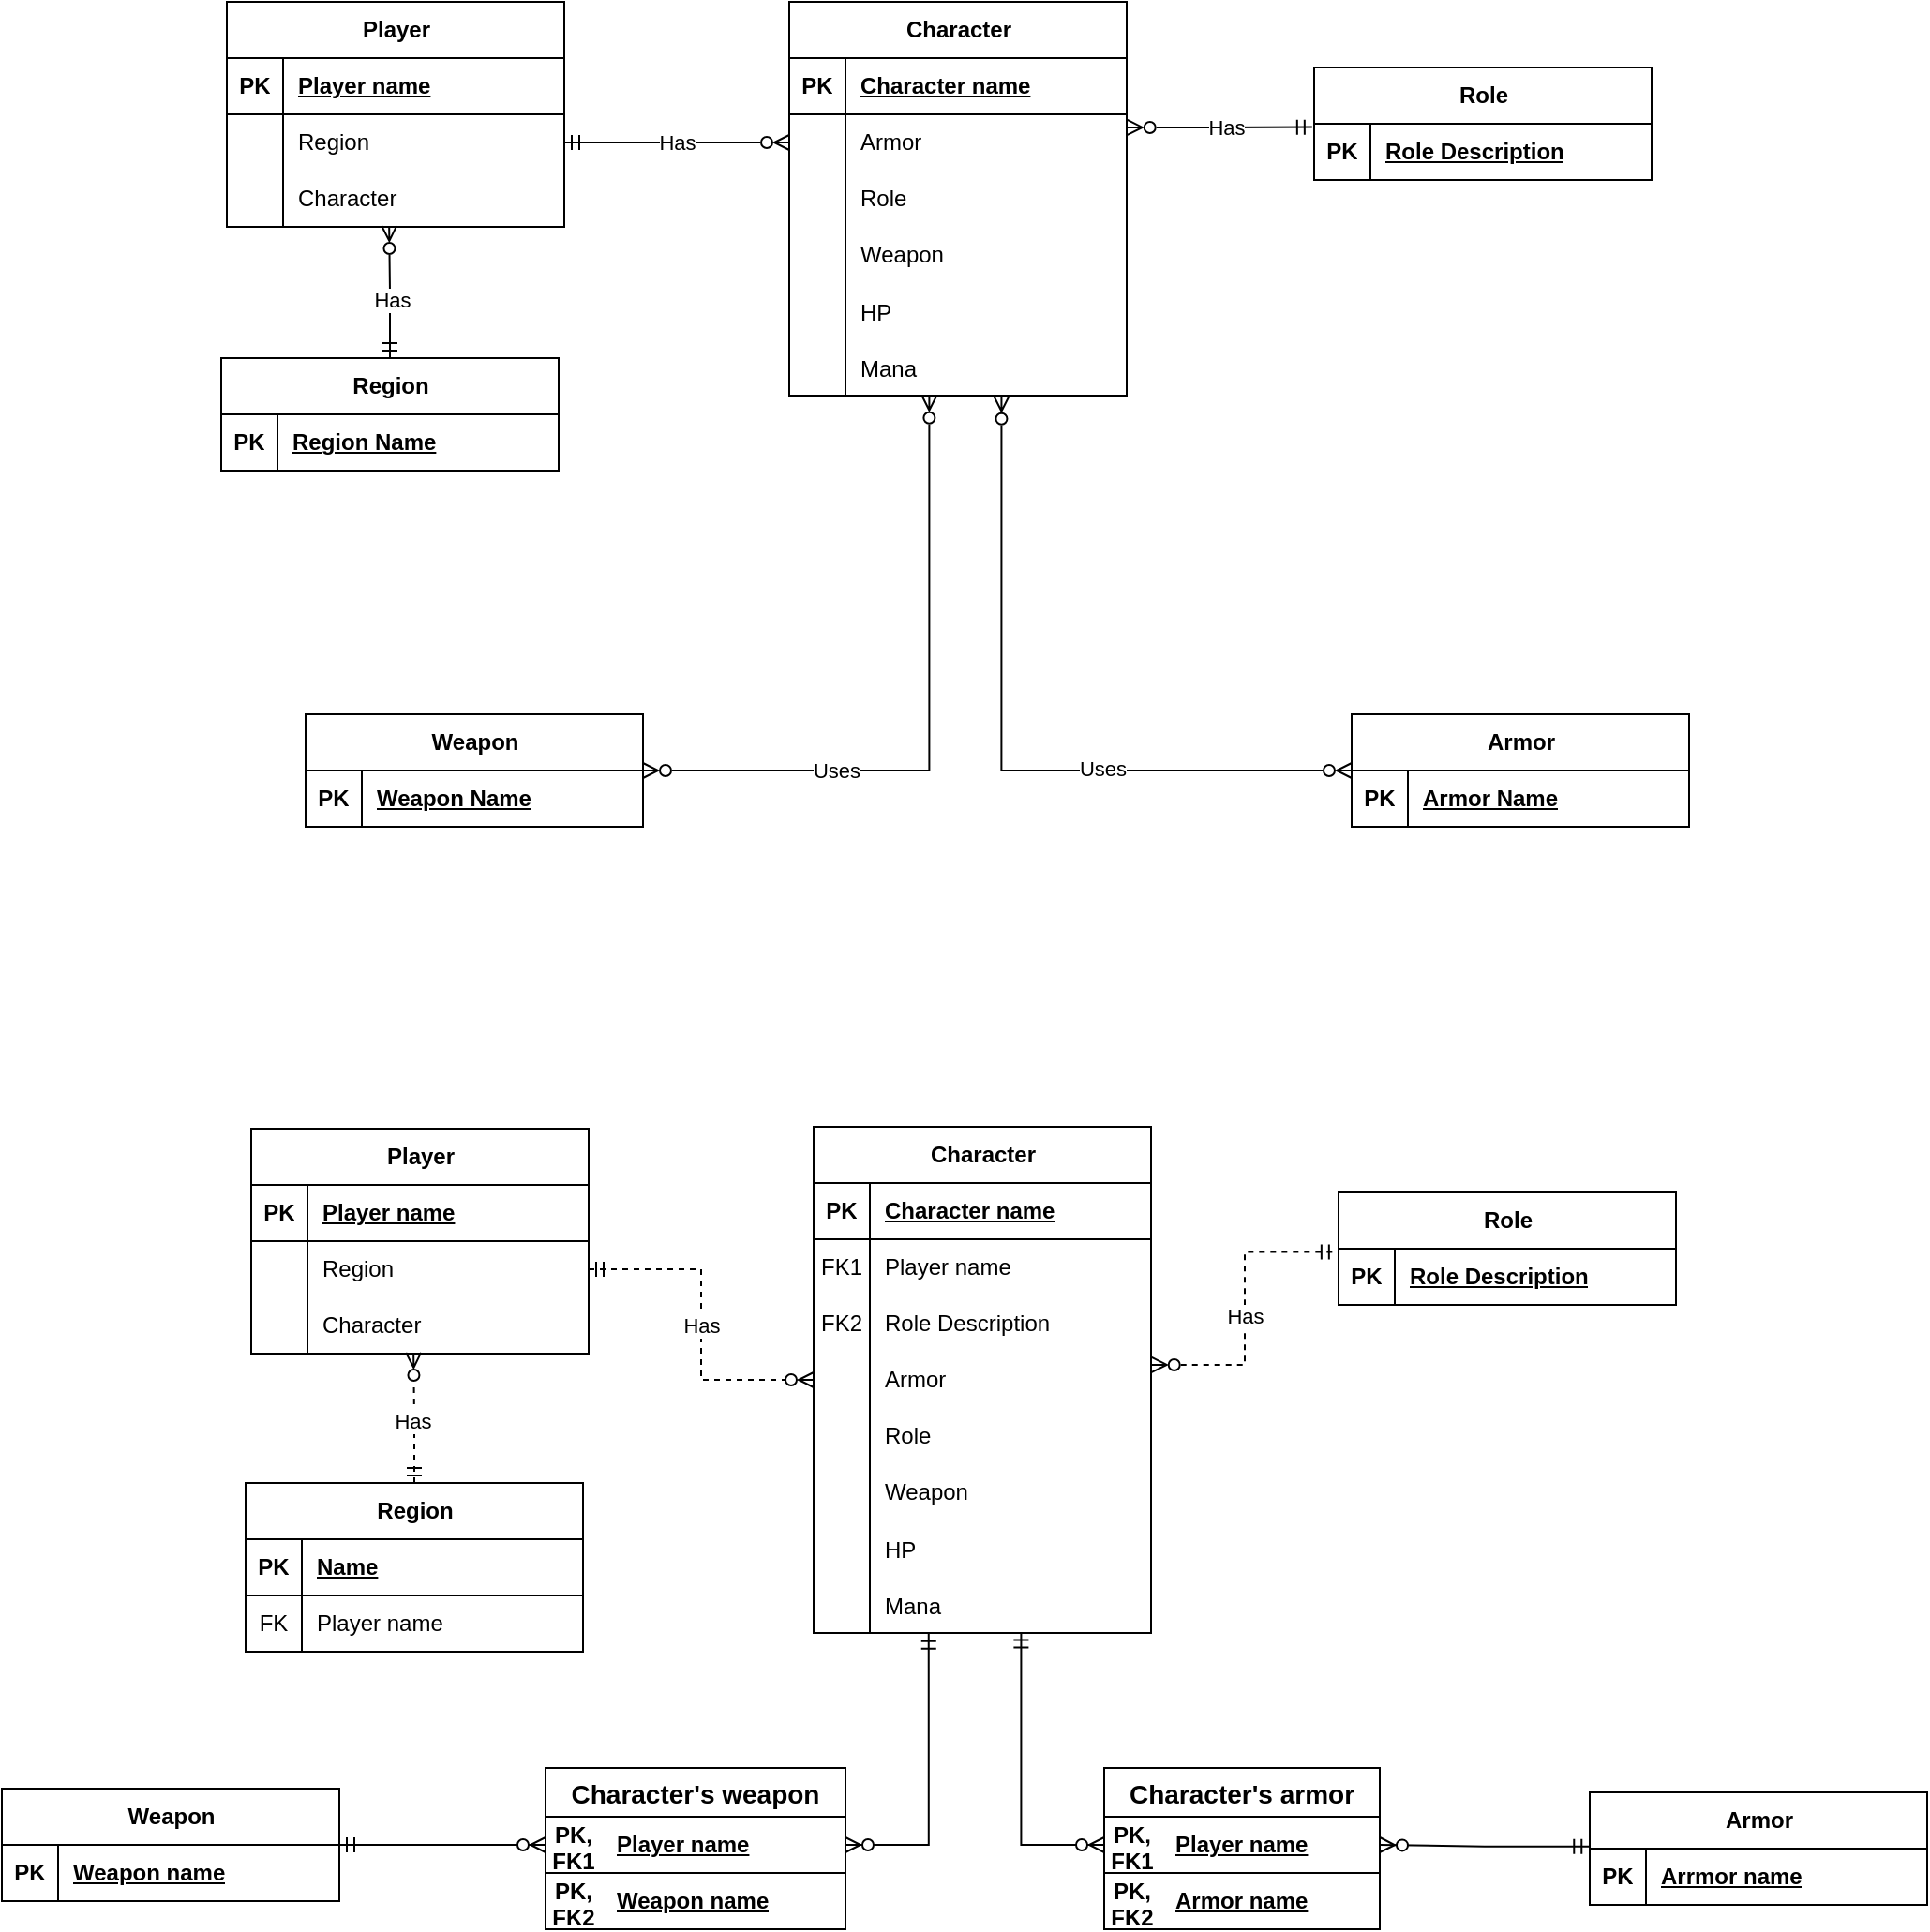 <mxfile version="23.1.5" type="device">
  <diagram id="R2lEEEUBdFMjLlhIrx00" name="Page-1">
    <mxGraphModel dx="2537" dy="993" grid="1" gridSize="10" guides="1" tooltips="1" connect="1" arrows="1" fold="1" page="1" pageScale="1" pageWidth="850" pageHeight="1100" math="0" shadow="0" extFonts="Permanent Marker^https://fonts.googleapis.com/css?family=Permanent+Marker">
      <root>
        <mxCell id="0" />
        <mxCell id="1" parent="0" />
        <mxCell id="uLN8u9os3C409R4fpRtO-1" value="Player" style="shape=table;startSize=30;container=1;collapsible=1;childLayout=tableLayout;fixedRows=1;rowLines=0;fontStyle=1;align=center;resizeLast=1;html=1;" vertex="1" parent="1">
          <mxGeometry x="30" y="20" width="180" height="120" as="geometry" />
        </mxCell>
        <mxCell id="uLN8u9os3C409R4fpRtO-2" value="" style="shape=tableRow;horizontal=0;startSize=0;swimlaneHead=0;swimlaneBody=0;fillColor=none;collapsible=0;dropTarget=0;points=[[0,0.5],[1,0.5]];portConstraint=eastwest;top=0;left=0;right=0;bottom=1;" vertex="1" parent="uLN8u9os3C409R4fpRtO-1">
          <mxGeometry y="30" width="180" height="30" as="geometry" />
        </mxCell>
        <mxCell id="uLN8u9os3C409R4fpRtO-3" value="PK" style="shape=partialRectangle;connectable=0;fillColor=none;top=0;left=0;bottom=0;right=0;fontStyle=1;overflow=hidden;whiteSpace=wrap;html=1;" vertex="1" parent="uLN8u9os3C409R4fpRtO-2">
          <mxGeometry width="30" height="30" as="geometry">
            <mxRectangle width="30" height="30" as="alternateBounds" />
          </mxGeometry>
        </mxCell>
        <mxCell id="uLN8u9os3C409R4fpRtO-4" value="Player name" style="shape=partialRectangle;connectable=0;fillColor=none;top=0;left=0;bottom=0;right=0;align=left;spacingLeft=6;fontStyle=5;overflow=hidden;whiteSpace=wrap;html=1;" vertex="1" parent="uLN8u9os3C409R4fpRtO-2">
          <mxGeometry x="30" width="150" height="30" as="geometry">
            <mxRectangle width="150" height="30" as="alternateBounds" />
          </mxGeometry>
        </mxCell>
        <mxCell id="uLN8u9os3C409R4fpRtO-5" value="" style="shape=tableRow;horizontal=0;startSize=0;swimlaneHead=0;swimlaneBody=0;fillColor=none;collapsible=0;dropTarget=0;points=[[0,0.5],[1,0.5]];portConstraint=eastwest;top=0;left=0;right=0;bottom=0;" vertex="1" parent="uLN8u9os3C409R4fpRtO-1">
          <mxGeometry y="60" width="180" height="30" as="geometry" />
        </mxCell>
        <mxCell id="uLN8u9os3C409R4fpRtO-6" value="" style="shape=partialRectangle;connectable=0;fillColor=none;top=0;left=0;bottom=0;right=0;editable=1;overflow=hidden;whiteSpace=wrap;html=1;" vertex="1" parent="uLN8u9os3C409R4fpRtO-5">
          <mxGeometry width="30" height="30" as="geometry">
            <mxRectangle width="30" height="30" as="alternateBounds" />
          </mxGeometry>
        </mxCell>
        <mxCell id="uLN8u9os3C409R4fpRtO-7" value="Region" style="shape=partialRectangle;connectable=0;fillColor=none;top=0;left=0;bottom=0;right=0;align=left;spacingLeft=6;overflow=hidden;whiteSpace=wrap;html=1;" vertex="1" parent="uLN8u9os3C409R4fpRtO-5">
          <mxGeometry x="30" width="150" height="30" as="geometry">
            <mxRectangle width="150" height="30" as="alternateBounds" />
          </mxGeometry>
        </mxCell>
        <mxCell id="uLN8u9os3C409R4fpRtO-8" value="" style="shape=tableRow;horizontal=0;startSize=0;swimlaneHead=0;swimlaneBody=0;fillColor=none;collapsible=0;dropTarget=0;points=[[0,0.5],[1,0.5]];portConstraint=eastwest;top=0;left=0;right=0;bottom=0;" vertex="1" parent="uLN8u9os3C409R4fpRtO-1">
          <mxGeometry y="90" width="180" height="30" as="geometry" />
        </mxCell>
        <mxCell id="uLN8u9os3C409R4fpRtO-9" value="" style="shape=partialRectangle;connectable=0;fillColor=none;top=0;left=0;bottom=0;right=0;editable=1;overflow=hidden;whiteSpace=wrap;html=1;" vertex="1" parent="uLN8u9os3C409R4fpRtO-8">
          <mxGeometry width="30" height="30" as="geometry">
            <mxRectangle width="30" height="30" as="alternateBounds" />
          </mxGeometry>
        </mxCell>
        <mxCell id="uLN8u9os3C409R4fpRtO-10" value="Character" style="shape=partialRectangle;connectable=0;fillColor=none;top=0;left=0;bottom=0;right=0;align=left;spacingLeft=6;overflow=hidden;whiteSpace=wrap;html=1;" vertex="1" parent="uLN8u9os3C409R4fpRtO-8">
          <mxGeometry x="30" width="150" height="30" as="geometry">
            <mxRectangle width="150" height="30" as="alternateBounds" />
          </mxGeometry>
        </mxCell>
        <mxCell id="uLN8u9os3C409R4fpRtO-14" value="Character" style="shape=table;startSize=30;container=1;collapsible=1;childLayout=tableLayout;fixedRows=1;rowLines=0;fontStyle=1;align=center;resizeLast=1;html=1;" vertex="1" parent="1">
          <mxGeometry x="330" y="20" width="180" height="210" as="geometry" />
        </mxCell>
        <mxCell id="uLN8u9os3C409R4fpRtO-15" value="" style="shape=tableRow;horizontal=0;startSize=0;swimlaneHead=0;swimlaneBody=0;fillColor=none;collapsible=0;dropTarget=0;points=[[0,0.5],[1,0.5]];portConstraint=eastwest;top=0;left=0;right=0;bottom=1;" vertex="1" parent="uLN8u9os3C409R4fpRtO-14">
          <mxGeometry y="30" width="180" height="30" as="geometry" />
        </mxCell>
        <mxCell id="uLN8u9os3C409R4fpRtO-16" value="PK" style="shape=partialRectangle;connectable=0;fillColor=none;top=0;left=0;bottom=0;right=0;fontStyle=1;overflow=hidden;whiteSpace=wrap;html=1;" vertex="1" parent="uLN8u9os3C409R4fpRtO-15">
          <mxGeometry width="30" height="30" as="geometry">
            <mxRectangle width="30" height="30" as="alternateBounds" />
          </mxGeometry>
        </mxCell>
        <mxCell id="uLN8u9os3C409R4fpRtO-17" value="Character name" style="shape=partialRectangle;connectable=0;fillColor=none;top=0;left=0;bottom=0;right=0;align=left;spacingLeft=6;fontStyle=5;overflow=hidden;whiteSpace=wrap;html=1;" vertex="1" parent="uLN8u9os3C409R4fpRtO-15">
          <mxGeometry x="30" width="150" height="30" as="geometry">
            <mxRectangle width="150" height="30" as="alternateBounds" />
          </mxGeometry>
        </mxCell>
        <mxCell id="uLN8u9os3C409R4fpRtO-92" value="" style="shape=tableRow;horizontal=0;startSize=0;swimlaneHead=0;swimlaneBody=0;fillColor=none;collapsible=0;dropTarget=0;points=[[0,0.5],[1,0.5]];portConstraint=eastwest;top=0;left=0;right=0;bottom=0;" vertex="1" parent="uLN8u9os3C409R4fpRtO-14">
          <mxGeometry y="60" width="180" height="30" as="geometry" />
        </mxCell>
        <mxCell id="uLN8u9os3C409R4fpRtO-93" value="" style="shape=partialRectangle;connectable=0;fillColor=none;top=0;left=0;bottom=0;right=0;fontStyle=0;overflow=hidden;whiteSpace=wrap;html=1;" vertex="1" parent="uLN8u9os3C409R4fpRtO-92">
          <mxGeometry width="30" height="30" as="geometry">
            <mxRectangle width="30" height="30" as="alternateBounds" />
          </mxGeometry>
        </mxCell>
        <mxCell id="uLN8u9os3C409R4fpRtO-94" value="Armor" style="shape=partialRectangle;connectable=0;fillColor=none;top=0;left=0;bottom=0;right=0;align=left;spacingLeft=6;fontStyle=0;overflow=hidden;whiteSpace=wrap;html=1;" vertex="1" parent="uLN8u9os3C409R4fpRtO-92">
          <mxGeometry x="30" width="150" height="30" as="geometry">
            <mxRectangle width="150" height="30" as="alternateBounds" />
          </mxGeometry>
        </mxCell>
        <mxCell id="uLN8u9os3C409R4fpRtO-21" value="" style="shape=tableRow;horizontal=0;startSize=0;swimlaneHead=0;swimlaneBody=0;fillColor=none;collapsible=0;dropTarget=0;points=[[0,0.5],[1,0.5]];portConstraint=eastwest;top=0;left=0;right=0;bottom=0;" vertex="1" parent="uLN8u9os3C409R4fpRtO-14">
          <mxGeometry y="90" width="180" height="30" as="geometry" />
        </mxCell>
        <mxCell id="uLN8u9os3C409R4fpRtO-22" value="" style="shape=partialRectangle;connectable=0;fillColor=none;top=0;left=0;bottom=0;right=0;editable=1;overflow=hidden;whiteSpace=wrap;html=1;" vertex="1" parent="uLN8u9os3C409R4fpRtO-21">
          <mxGeometry width="30" height="30" as="geometry">
            <mxRectangle width="30" height="30" as="alternateBounds" />
          </mxGeometry>
        </mxCell>
        <mxCell id="uLN8u9os3C409R4fpRtO-23" value="Role" style="shape=partialRectangle;connectable=0;fillColor=none;top=0;left=0;bottom=0;right=0;align=left;spacingLeft=6;overflow=hidden;whiteSpace=wrap;html=1;" vertex="1" parent="uLN8u9os3C409R4fpRtO-21">
          <mxGeometry x="30" width="150" height="30" as="geometry">
            <mxRectangle width="150" height="30" as="alternateBounds" />
          </mxGeometry>
        </mxCell>
        <mxCell id="uLN8u9os3C409R4fpRtO-89" value="" style="shape=tableRow;horizontal=0;startSize=0;swimlaneHead=0;swimlaneBody=0;fillColor=none;collapsible=0;dropTarget=0;points=[[0,0.5],[1,0.5]];portConstraint=eastwest;top=0;left=0;right=0;bottom=0;" vertex="1" parent="uLN8u9os3C409R4fpRtO-14">
          <mxGeometry y="120" width="180" height="30" as="geometry" />
        </mxCell>
        <mxCell id="uLN8u9os3C409R4fpRtO-90" value="" style="shape=partialRectangle;connectable=0;fillColor=none;top=0;left=0;bottom=0;right=0;fontStyle=0;overflow=hidden;whiteSpace=wrap;html=1;" vertex="1" parent="uLN8u9os3C409R4fpRtO-89">
          <mxGeometry width="30" height="30" as="geometry">
            <mxRectangle width="30" height="30" as="alternateBounds" />
          </mxGeometry>
        </mxCell>
        <mxCell id="uLN8u9os3C409R4fpRtO-91" value="Weapon" style="shape=partialRectangle;connectable=0;fillColor=none;top=0;left=0;bottom=0;right=0;align=left;spacingLeft=6;fontStyle=0;overflow=hidden;whiteSpace=wrap;html=1;" vertex="1" parent="uLN8u9os3C409R4fpRtO-89">
          <mxGeometry x="30" width="150" height="30" as="geometry">
            <mxRectangle width="150" height="30" as="alternateBounds" />
          </mxGeometry>
        </mxCell>
        <mxCell id="uLN8u9os3C409R4fpRtO-27" value="" style="shape=tableRow;horizontal=0;startSize=0;swimlaneHead=0;swimlaneBody=0;fillColor=none;collapsible=0;dropTarget=0;points=[[0,0.5],[1,0.5]];portConstraint=eastwest;top=0;left=0;right=0;bottom=0;" vertex="1" parent="uLN8u9os3C409R4fpRtO-14">
          <mxGeometry y="150" width="180" height="30" as="geometry" />
        </mxCell>
        <mxCell id="uLN8u9os3C409R4fpRtO-28" value="" style="shape=partialRectangle;connectable=0;fillColor=none;top=0;left=0;bottom=0;right=0;editable=1;overflow=hidden;" vertex="1" parent="uLN8u9os3C409R4fpRtO-27">
          <mxGeometry width="30" height="30" as="geometry">
            <mxRectangle width="30" height="30" as="alternateBounds" />
          </mxGeometry>
        </mxCell>
        <mxCell id="uLN8u9os3C409R4fpRtO-29" value="HP" style="shape=partialRectangle;connectable=0;fillColor=none;top=0;left=0;bottom=0;right=0;align=left;spacingLeft=6;overflow=hidden;" vertex="1" parent="uLN8u9os3C409R4fpRtO-27">
          <mxGeometry x="30" width="150" height="30" as="geometry">
            <mxRectangle width="150" height="30" as="alternateBounds" />
          </mxGeometry>
        </mxCell>
        <mxCell id="uLN8u9os3C409R4fpRtO-33" value="" style="shape=tableRow;horizontal=0;startSize=0;swimlaneHead=0;swimlaneBody=0;fillColor=none;collapsible=0;dropTarget=0;points=[[0,0.5],[1,0.5]];portConstraint=eastwest;top=0;left=0;right=0;bottom=0;" vertex="1" parent="uLN8u9os3C409R4fpRtO-14">
          <mxGeometry y="180" width="180" height="30" as="geometry" />
        </mxCell>
        <mxCell id="uLN8u9os3C409R4fpRtO-34" value="" style="shape=partialRectangle;connectable=0;fillColor=none;top=0;left=0;bottom=0;right=0;editable=1;overflow=hidden;" vertex="1" parent="uLN8u9os3C409R4fpRtO-33">
          <mxGeometry width="30" height="30" as="geometry">
            <mxRectangle width="30" height="30" as="alternateBounds" />
          </mxGeometry>
        </mxCell>
        <mxCell id="uLN8u9os3C409R4fpRtO-35" value="Mana" style="shape=partialRectangle;connectable=0;fillColor=none;top=0;left=0;bottom=0;right=0;align=left;spacingLeft=6;overflow=hidden;" vertex="1" parent="uLN8u9os3C409R4fpRtO-33">
          <mxGeometry x="30" width="150" height="30" as="geometry">
            <mxRectangle width="150" height="30" as="alternateBounds" />
          </mxGeometry>
        </mxCell>
        <mxCell id="uLN8u9os3C409R4fpRtO-36" value="Role" style="shape=table;startSize=30;container=1;collapsible=1;childLayout=tableLayout;fixedRows=1;rowLines=0;fontStyle=1;align=center;resizeLast=1;html=1;" vertex="1" parent="1">
          <mxGeometry x="610" y="55" width="180" height="60" as="geometry" />
        </mxCell>
        <mxCell id="uLN8u9os3C409R4fpRtO-37" value="" style="shape=tableRow;horizontal=0;startSize=0;swimlaneHead=0;swimlaneBody=0;fillColor=none;collapsible=0;dropTarget=0;points=[[0,0.5],[1,0.5]];portConstraint=eastwest;top=0;left=0;right=0;bottom=1;" vertex="1" parent="uLN8u9os3C409R4fpRtO-36">
          <mxGeometry y="30" width="180" height="30" as="geometry" />
        </mxCell>
        <mxCell id="uLN8u9os3C409R4fpRtO-38" value="PK" style="shape=partialRectangle;connectable=0;fillColor=none;top=0;left=0;bottom=0;right=0;fontStyle=1;overflow=hidden;whiteSpace=wrap;html=1;" vertex="1" parent="uLN8u9os3C409R4fpRtO-37">
          <mxGeometry width="30" height="30" as="geometry">
            <mxRectangle width="30" height="30" as="alternateBounds" />
          </mxGeometry>
        </mxCell>
        <mxCell id="uLN8u9os3C409R4fpRtO-39" value="Role Description" style="shape=partialRectangle;connectable=0;fillColor=none;top=0;left=0;bottom=0;right=0;align=left;spacingLeft=6;fontStyle=5;overflow=hidden;whiteSpace=wrap;html=1;" vertex="1" parent="uLN8u9os3C409R4fpRtO-37">
          <mxGeometry x="30" width="150" height="30" as="geometry">
            <mxRectangle width="150" height="30" as="alternateBounds" />
          </mxGeometry>
        </mxCell>
        <mxCell id="uLN8u9os3C409R4fpRtO-63" value="Armor" style="shape=table;startSize=30;container=1;collapsible=1;childLayout=tableLayout;fixedRows=1;rowLines=0;fontStyle=1;align=center;resizeLast=1;html=1;" vertex="1" parent="1">
          <mxGeometry x="630" y="400" width="180" height="60" as="geometry" />
        </mxCell>
        <mxCell id="uLN8u9os3C409R4fpRtO-64" value="" style="shape=tableRow;horizontal=0;startSize=0;swimlaneHead=0;swimlaneBody=0;fillColor=none;collapsible=0;dropTarget=0;points=[[0,0.5],[1,0.5]];portConstraint=eastwest;top=0;left=0;right=0;bottom=1;" vertex="1" parent="uLN8u9os3C409R4fpRtO-63">
          <mxGeometry y="30" width="180" height="30" as="geometry" />
        </mxCell>
        <mxCell id="uLN8u9os3C409R4fpRtO-65" value="PK" style="shape=partialRectangle;connectable=0;fillColor=none;top=0;left=0;bottom=0;right=0;fontStyle=1;overflow=hidden;whiteSpace=wrap;html=1;" vertex="1" parent="uLN8u9os3C409R4fpRtO-64">
          <mxGeometry width="30" height="30" as="geometry">
            <mxRectangle width="30" height="30" as="alternateBounds" />
          </mxGeometry>
        </mxCell>
        <mxCell id="uLN8u9os3C409R4fpRtO-66" value="Armor Name" style="shape=partialRectangle;connectable=0;fillColor=none;top=0;left=0;bottom=0;right=0;align=left;spacingLeft=6;fontStyle=5;overflow=hidden;whiteSpace=wrap;html=1;" vertex="1" parent="uLN8u9os3C409R4fpRtO-64">
          <mxGeometry x="30" width="150" height="30" as="geometry">
            <mxRectangle width="150" height="30" as="alternateBounds" />
          </mxGeometry>
        </mxCell>
        <mxCell id="uLN8u9os3C409R4fpRtO-76" value="Weapon" style="shape=table;startSize=30;container=1;collapsible=1;childLayout=tableLayout;fixedRows=1;rowLines=0;fontStyle=1;align=center;resizeLast=1;html=1;" vertex="1" parent="1">
          <mxGeometry x="72" y="400" width="180" height="60" as="geometry" />
        </mxCell>
        <mxCell id="uLN8u9os3C409R4fpRtO-77" value="" style="shape=tableRow;horizontal=0;startSize=0;swimlaneHead=0;swimlaneBody=0;fillColor=none;collapsible=0;dropTarget=0;points=[[0,0.5],[1,0.5]];portConstraint=eastwest;top=0;left=0;right=0;bottom=1;" vertex="1" parent="uLN8u9os3C409R4fpRtO-76">
          <mxGeometry y="30" width="180" height="30" as="geometry" />
        </mxCell>
        <mxCell id="uLN8u9os3C409R4fpRtO-78" value="PK" style="shape=partialRectangle;connectable=0;fillColor=none;top=0;left=0;bottom=0;right=0;fontStyle=1;overflow=hidden;whiteSpace=wrap;html=1;" vertex="1" parent="uLN8u9os3C409R4fpRtO-77">
          <mxGeometry width="30" height="30" as="geometry">
            <mxRectangle width="30" height="30" as="alternateBounds" />
          </mxGeometry>
        </mxCell>
        <mxCell id="uLN8u9os3C409R4fpRtO-79" value="Weapon Name" style="shape=partialRectangle;connectable=0;fillColor=none;top=0;left=0;bottom=0;right=0;align=left;spacingLeft=6;fontStyle=5;overflow=hidden;whiteSpace=wrap;html=1;" vertex="1" parent="uLN8u9os3C409R4fpRtO-77">
          <mxGeometry x="30" width="150" height="30" as="geometry">
            <mxRectangle width="150" height="30" as="alternateBounds" />
          </mxGeometry>
        </mxCell>
        <mxCell id="uLN8u9os3C409R4fpRtO-95" value="" style="edgeStyle=orthogonalEdgeStyle;fontSize=12;html=1;endArrow=ERmandOne;endFill=0;rounded=0;exitX=1.002;exitY=0.232;exitDx=0;exitDy=0;exitPerimeter=0;startArrow=ERzeroToMany;startFill=0;entryX=-0.006;entryY=0.06;entryDx=0;entryDy=0;entryPerimeter=0;" edge="1" parent="1" source="uLN8u9os3C409R4fpRtO-92" target="uLN8u9os3C409R4fpRtO-37">
          <mxGeometry width="100" height="100" relative="1" as="geometry">
            <mxPoint x="480" y="150" as="sourcePoint" />
            <mxPoint x="580" y="60" as="targetPoint" />
          </mxGeometry>
        </mxCell>
        <mxCell id="uLN8u9os3C409R4fpRtO-104" value="Has" style="edgeLabel;html=1;align=center;verticalAlign=middle;resizable=0;points=[];" vertex="1" connectable="0" parent="uLN8u9os3C409R4fpRtO-95">
          <mxGeometry x="0.198" relative="1" as="geometry">
            <mxPoint x="-6" as="offset" />
          </mxGeometry>
        </mxCell>
        <mxCell id="uLN8u9os3C409R4fpRtO-98" value="" style="edgeStyle=orthogonalEdgeStyle;fontSize=12;html=1;endArrow=ERzeroToMany;endFill=0;rounded=0;entryX=0;entryY=0.5;entryDx=0;entryDy=0;exitX=0.629;exitY=1.013;exitDx=0;exitDy=0;exitPerimeter=0;startArrow=ERzeroToMany;startFill=0;" edge="1" parent="1" source="uLN8u9os3C409R4fpRtO-33" target="uLN8u9os3C409R4fpRtO-63">
          <mxGeometry width="100" height="100" relative="1" as="geometry">
            <mxPoint x="430" y="310" as="sourcePoint" />
            <mxPoint x="530" y="210" as="targetPoint" />
          </mxGeometry>
        </mxCell>
        <mxCell id="uLN8u9os3C409R4fpRtO-105" value="Uses" style="edgeLabel;html=1;align=center;verticalAlign=middle;resizable=0;points=[];" vertex="1" connectable="0" parent="uLN8u9os3C409R4fpRtO-98">
          <mxGeometry x="0.148" y="1" relative="1" as="geometry">
            <mxPoint x="31" as="offset" />
          </mxGeometry>
        </mxCell>
        <mxCell id="uLN8u9os3C409R4fpRtO-99" value="" style="edgeStyle=orthogonalEdgeStyle;fontSize=12;html=1;endArrow=ERzeroToMany;endFill=0;startArrow=ERzeroToMany;rounded=0;exitX=1;exitY=0.5;exitDx=0;exitDy=0;entryX=0.415;entryY=0.997;entryDx=0;entryDy=0;entryPerimeter=0;startFill=0;" edge="1" parent="1" source="uLN8u9os3C409R4fpRtO-76" target="uLN8u9os3C409R4fpRtO-33">
          <mxGeometry width="100" height="100" relative="1" as="geometry">
            <mxPoint x="220" y="310" as="sourcePoint" />
            <mxPoint x="320" y="210" as="targetPoint" />
          </mxGeometry>
        </mxCell>
        <mxCell id="uLN8u9os3C409R4fpRtO-107" value="Uses" style="edgeLabel;html=1;align=center;verticalAlign=middle;resizable=0;points=[];" vertex="1" connectable="0" parent="uLN8u9os3C409R4fpRtO-99">
          <mxGeometry x="-0.481" y="-1" relative="1" as="geometry">
            <mxPoint x="11" y="-1" as="offset" />
          </mxGeometry>
        </mxCell>
        <mxCell id="uLN8u9os3C409R4fpRtO-100" value="Has" style="endArrow=ERzeroToMany;html=1;rounded=0;endFill=0;startArrow=ERmandOne;startFill=0;entryX=0;entryY=0.5;entryDx=0;entryDy=0;edgeStyle=orthogonalEdgeStyle;exitX=1;exitY=0.5;exitDx=0;exitDy=0;" edge="1" parent="1" source="uLN8u9os3C409R4fpRtO-5" target="uLN8u9os3C409R4fpRtO-92">
          <mxGeometry relative="1" as="geometry">
            <mxPoint x="210" y="79.8" as="sourcePoint" />
            <mxPoint x="290" y="80" as="targetPoint" />
            <mxPoint as="offset" />
          </mxGeometry>
        </mxCell>
        <mxCell id="uLN8u9os3C409R4fpRtO-108" value="Region" style="shape=table;startSize=30;container=1;collapsible=1;childLayout=tableLayout;fixedRows=1;rowLines=0;fontStyle=1;align=center;resizeLast=1;html=1;" vertex="1" parent="1">
          <mxGeometry x="27" y="210" width="180" height="60" as="geometry" />
        </mxCell>
        <mxCell id="uLN8u9os3C409R4fpRtO-109" value="" style="shape=tableRow;horizontal=0;startSize=0;swimlaneHead=0;swimlaneBody=0;fillColor=none;collapsible=0;dropTarget=0;points=[[0,0.5],[1,0.5]];portConstraint=eastwest;top=0;left=0;right=0;bottom=1;" vertex="1" parent="uLN8u9os3C409R4fpRtO-108">
          <mxGeometry y="30" width="180" height="30" as="geometry" />
        </mxCell>
        <mxCell id="uLN8u9os3C409R4fpRtO-110" value="PK" style="shape=partialRectangle;connectable=0;fillColor=none;top=0;left=0;bottom=0;right=0;fontStyle=1;overflow=hidden;whiteSpace=wrap;html=1;" vertex="1" parent="uLN8u9os3C409R4fpRtO-109">
          <mxGeometry width="30" height="30" as="geometry">
            <mxRectangle width="30" height="30" as="alternateBounds" />
          </mxGeometry>
        </mxCell>
        <mxCell id="uLN8u9os3C409R4fpRtO-111" value="Region Name" style="shape=partialRectangle;connectable=0;fillColor=none;top=0;left=0;bottom=0;right=0;align=left;spacingLeft=6;fontStyle=5;overflow=hidden;whiteSpace=wrap;html=1;" vertex="1" parent="uLN8u9os3C409R4fpRtO-109">
          <mxGeometry x="30" width="150" height="30" as="geometry">
            <mxRectangle width="150" height="30" as="alternateBounds" />
          </mxGeometry>
        </mxCell>
        <mxCell id="uLN8u9os3C409R4fpRtO-121" value="" style="edgeStyle=orthogonalEdgeStyle;fontSize=12;html=1;endArrow=ERzeroToMany;startArrow=ERmandOne;rounded=0;entryX=0.481;entryY=0.983;entryDx=0;entryDy=0;entryPerimeter=0;exitX=0.5;exitY=0;exitDx=0;exitDy=0;endFill=0;" edge="1" parent="1" source="uLN8u9os3C409R4fpRtO-108" target="uLN8u9os3C409R4fpRtO-8">
          <mxGeometry width="100" height="100" relative="1" as="geometry">
            <mxPoint x="130" y="270" as="sourcePoint" />
            <mxPoint x="230" y="170" as="targetPoint" />
          </mxGeometry>
        </mxCell>
        <mxCell id="uLN8u9os3C409R4fpRtO-122" value="Has" style="edgeLabel;html=1;align=center;verticalAlign=middle;resizable=0;points=[];" vertex="1" connectable="0" parent="uLN8u9os3C409R4fpRtO-121">
          <mxGeometry x="-0.128" y="-1" relative="1" as="geometry">
            <mxPoint as="offset" />
          </mxGeometry>
        </mxCell>
        <mxCell id="uLN8u9os3C409R4fpRtO-123" value="Player" style="shape=table;startSize=30;container=1;collapsible=1;childLayout=tableLayout;fixedRows=1;rowLines=0;fontStyle=1;align=center;resizeLast=1;html=1;" vertex="1" parent="1">
          <mxGeometry x="43" y="621" width="180" height="120" as="geometry" />
        </mxCell>
        <mxCell id="uLN8u9os3C409R4fpRtO-124" value="" style="shape=tableRow;horizontal=0;startSize=0;swimlaneHead=0;swimlaneBody=0;fillColor=none;collapsible=0;dropTarget=0;points=[[0,0.5],[1,0.5]];portConstraint=eastwest;top=0;left=0;right=0;bottom=1;" vertex="1" parent="uLN8u9os3C409R4fpRtO-123">
          <mxGeometry y="30" width="180" height="30" as="geometry" />
        </mxCell>
        <mxCell id="uLN8u9os3C409R4fpRtO-125" value="PK" style="shape=partialRectangle;connectable=0;fillColor=none;top=0;left=0;bottom=0;right=0;fontStyle=1;overflow=hidden;whiteSpace=wrap;html=1;" vertex="1" parent="uLN8u9os3C409R4fpRtO-124">
          <mxGeometry width="30" height="30" as="geometry">
            <mxRectangle width="30" height="30" as="alternateBounds" />
          </mxGeometry>
        </mxCell>
        <mxCell id="uLN8u9os3C409R4fpRtO-126" value="Player name" style="shape=partialRectangle;connectable=0;fillColor=none;top=0;left=0;bottom=0;right=0;align=left;spacingLeft=6;fontStyle=5;overflow=hidden;whiteSpace=wrap;html=1;" vertex="1" parent="uLN8u9os3C409R4fpRtO-124">
          <mxGeometry x="30" width="150" height="30" as="geometry">
            <mxRectangle width="150" height="30" as="alternateBounds" />
          </mxGeometry>
        </mxCell>
        <mxCell id="uLN8u9os3C409R4fpRtO-127" value="" style="shape=tableRow;horizontal=0;startSize=0;swimlaneHead=0;swimlaneBody=0;fillColor=none;collapsible=0;dropTarget=0;points=[[0,0.5],[1,0.5]];portConstraint=eastwest;top=0;left=0;right=0;bottom=0;" vertex="1" parent="uLN8u9os3C409R4fpRtO-123">
          <mxGeometry y="60" width="180" height="30" as="geometry" />
        </mxCell>
        <mxCell id="uLN8u9os3C409R4fpRtO-128" value="" style="shape=partialRectangle;connectable=0;fillColor=none;top=0;left=0;bottom=0;right=0;editable=1;overflow=hidden;whiteSpace=wrap;html=1;" vertex="1" parent="uLN8u9os3C409R4fpRtO-127">
          <mxGeometry width="30" height="30" as="geometry">
            <mxRectangle width="30" height="30" as="alternateBounds" />
          </mxGeometry>
        </mxCell>
        <mxCell id="uLN8u9os3C409R4fpRtO-129" value="Region" style="shape=partialRectangle;connectable=0;fillColor=none;top=0;left=0;bottom=0;right=0;align=left;spacingLeft=6;overflow=hidden;whiteSpace=wrap;html=1;" vertex="1" parent="uLN8u9os3C409R4fpRtO-127">
          <mxGeometry x="30" width="150" height="30" as="geometry">
            <mxRectangle width="150" height="30" as="alternateBounds" />
          </mxGeometry>
        </mxCell>
        <mxCell id="uLN8u9os3C409R4fpRtO-130" value="" style="shape=tableRow;horizontal=0;startSize=0;swimlaneHead=0;swimlaneBody=0;fillColor=none;collapsible=0;dropTarget=0;points=[[0,0.5],[1,0.5]];portConstraint=eastwest;top=0;left=0;right=0;bottom=0;" vertex="1" parent="uLN8u9os3C409R4fpRtO-123">
          <mxGeometry y="90" width="180" height="30" as="geometry" />
        </mxCell>
        <mxCell id="uLN8u9os3C409R4fpRtO-131" value="" style="shape=partialRectangle;connectable=0;fillColor=none;top=0;left=0;bottom=0;right=0;editable=1;overflow=hidden;whiteSpace=wrap;html=1;" vertex="1" parent="uLN8u9os3C409R4fpRtO-130">
          <mxGeometry width="30" height="30" as="geometry">
            <mxRectangle width="30" height="30" as="alternateBounds" />
          </mxGeometry>
        </mxCell>
        <mxCell id="uLN8u9os3C409R4fpRtO-132" value="Character" style="shape=partialRectangle;connectable=0;fillColor=none;top=0;left=0;bottom=0;right=0;align=left;spacingLeft=6;overflow=hidden;whiteSpace=wrap;html=1;" vertex="1" parent="uLN8u9os3C409R4fpRtO-130">
          <mxGeometry x="30" width="150" height="30" as="geometry">
            <mxRectangle width="150" height="30" as="alternateBounds" />
          </mxGeometry>
        </mxCell>
        <mxCell id="uLN8u9os3C409R4fpRtO-133" value="Character" style="shape=table;startSize=30;container=1;collapsible=1;childLayout=tableLayout;fixedRows=1;rowLines=0;fontStyle=1;align=center;resizeLast=1;html=1;" vertex="1" parent="1">
          <mxGeometry x="343" y="620" width="180" height="270" as="geometry" />
        </mxCell>
        <mxCell id="uLN8u9os3C409R4fpRtO-134" value="" style="shape=tableRow;horizontal=0;startSize=0;swimlaneHead=0;swimlaneBody=0;fillColor=none;collapsible=0;dropTarget=0;points=[[0,0.5],[1,0.5]];portConstraint=eastwest;top=0;left=0;right=0;bottom=1;" vertex="1" parent="uLN8u9os3C409R4fpRtO-133">
          <mxGeometry y="30" width="180" height="30" as="geometry" />
        </mxCell>
        <mxCell id="uLN8u9os3C409R4fpRtO-135" value="PK" style="shape=partialRectangle;connectable=0;fillColor=none;top=0;left=0;bottom=0;right=0;fontStyle=1;overflow=hidden;whiteSpace=wrap;html=1;" vertex="1" parent="uLN8u9os3C409R4fpRtO-134">
          <mxGeometry width="30" height="30" as="geometry">
            <mxRectangle width="30" height="30" as="alternateBounds" />
          </mxGeometry>
        </mxCell>
        <mxCell id="uLN8u9os3C409R4fpRtO-136" value="Character name" style="shape=partialRectangle;connectable=0;fillColor=none;top=0;left=0;bottom=0;right=0;align=left;spacingLeft=6;fontStyle=5;overflow=hidden;whiteSpace=wrap;html=1;" vertex="1" parent="uLN8u9os3C409R4fpRtO-134">
          <mxGeometry x="30" width="150" height="30" as="geometry">
            <mxRectangle width="150" height="30" as="alternateBounds" />
          </mxGeometry>
        </mxCell>
        <mxCell id="uLN8u9os3C409R4fpRtO-180" value="" style="shape=tableRow;horizontal=0;startSize=0;swimlaneHead=0;swimlaneBody=0;fillColor=none;collapsible=0;dropTarget=0;points=[[0,0.5],[1,0.5]];portConstraint=eastwest;top=0;left=0;right=0;bottom=0;" vertex="1" parent="uLN8u9os3C409R4fpRtO-133">
          <mxGeometry y="60" width="180" height="30" as="geometry" />
        </mxCell>
        <mxCell id="uLN8u9os3C409R4fpRtO-181" value="FK1" style="shape=partialRectangle;connectable=0;fillColor=none;top=0;left=0;bottom=0;right=0;fontStyle=0;overflow=hidden;whiteSpace=wrap;html=1;" vertex="1" parent="uLN8u9os3C409R4fpRtO-180">
          <mxGeometry width="30" height="30" as="geometry">
            <mxRectangle width="30" height="30" as="alternateBounds" />
          </mxGeometry>
        </mxCell>
        <mxCell id="uLN8u9os3C409R4fpRtO-182" value="Player name" style="shape=partialRectangle;connectable=0;fillColor=none;top=0;left=0;bottom=0;right=0;align=left;spacingLeft=6;fontStyle=0;overflow=hidden;whiteSpace=wrap;html=1;" vertex="1" parent="uLN8u9os3C409R4fpRtO-180">
          <mxGeometry x="30" width="150" height="30" as="geometry">
            <mxRectangle width="150" height="30" as="alternateBounds" />
          </mxGeometry>
        </mxCell>
        <mxCell id="uLN8u9os3C409R4fpRtO-186" value="" style="shape=tableRow;horizontal=0;startSize=0;swimlaneHead=0;swimlaneBody=0;fillColor=none;collapsible=0;dropTarget=0;points=[[0,0.5],[1,0.5]];portConstraint=eastwest;top=0;left=0;right=0;bottom=0;" vertex="1" parent="uLN8u9os3C409R4fpRtO-133">
          <mxGeometry y="90" width="180" height="30" as="geometry" />
        </mxCell>
        <mxCell id="uLN8u9os3C409R4fpRtO-187" value="FK2" style="shape=partialRectangle;connectable=0;fillColor=none;top=0;left=0;bottom=0;right=0;fontStyle=0;overflow=hidden;whiteSpace=wrap;html=1;" vertex="1" parent="uLN8u9os3C409R4fpRtO-186">
          <mxGeometry width="30" height="30" as="geometry">
            <mxRectangle width="30" height="30" as="alternateBounds" />
          </mxGeometry>
        </mxCell>
        <mxCell id="uLN8u9os3C409R4fpRtO-188" value="Role Description" style="shape=partialRectangle;connectable=0;fillColor=none;top=0;left=0;bottom=0;right=0;align=left;spacingLeft=6;fontStyle=0;overflow=hidden;whiteSpace=wrap;html=1;" vertex="1" parent="uLN8u9os3C409R4fpRtO-186">
          <mxGeometry x="30" width="150" height="30" as="geometry">
            <mxRectangle width="150" height="30" as="alternateBounds" />
          </mxGeometry>
        </mxCell>
        <mxCell id="uLN8u9os3C409R4fpRtO-137" value="" style="shape=tableRow;horizontal=0;startSize=0;swimlaneHead=0;swimlaneBody=0;fillColor=none;collapsible=0;dropTarget=0;points=[[0,0.5],[1,0.5]];portConstraint=eastwest;top=0;left=0;right=0;bottom=0;" vertex="1" parent="uLN8u9os3C409R4fpRtO-133">
          <mxGeometry y="120" width="180" height="30" as="geometry" />
        </mxCell>
        <mxCell id="uLN8u9os3C409R4fpRtO-138" value="" style="shape=partialRectangle;connectable=0;fillColor=none;top=0;left=0;bottom=0;right=0;fontStyle=0;overflow=hidden;whiteSpace=wrap;html=1;" vertex="1" parent="uLN8u9os3C409R4fpRtO-137">
          <mxGeometry width="30" height="30" as="geometry">
            <mxRectangle width="30" height="30" as="alternateBounds" />
          </mxGeometry>
        </mxCell>
        <mxCell id="uLN8u9os3C409R4fpRtO-139" value="Armor" style="shape=partialRectangle;connectable=0;fillColor=none;top=0;left=0;bottom=0;right=0;align=left;spacingLeft=6;fontStyle=0;overflow=hidden;whiteSpace=wrap;html=1;" vertex="1" parent="uLN8u9os3C409R4fpRtO-137">
          <mxGeometry x="30" width="150" height="30" as="geometry">
            <mxRectangle width="150" height="30" as="alternateBounds" />
          </mxGeometry>
        </mxCell>
        <mxCell id="uLN8u9os3C409R4fpRtO-140" value="" style="shape=tableRow;horizontal=0;startSize=0;swimlaneHead=0;swimlaneBody=0;fillColor=none;collapsible=0;dropTarget=0;points=[[0,0.5],[1,0.5]];portConstraint=eastwest;top=0;left=0;right=0;bottom=0;" vertex="1" parent="uLN8u9os3C409R4fpRtO-133">
          <mxGeometry y="150" width="180" height="30" as="geometry" />
        </mxCell>
        <mxCell id="uLN8u9os3C409R4fpRtO-141" value="" style="shape=partialRectangle;connectable=0;fillColor=none;top=0;left=0;bottom=0;right=0;editable=1;overflow=hidden;whiteSpace=wrap;html=1;" vertex="1" parent="uLN8u9os3C409R4fpRtO-140">
          <mxGeometry width="30" height="30" as="geometry">
            <mxRectangle width="30" height="30" as="alternateBounds" />
          </mxGeometry>
        </mxCell>
        <mxCell id="uLN8u9os3C409R4fpRtO-142" value="Role" style="shape=partialRectangle;connectable=0;fillColor=none;top=0;left=0;bottom=0;right=0;align=left;spacingLeft=6;overflow=hidden;whiteSpace=wrap;html=1;" vertex="1" parent="uLN8u9os3C409R4fpRtO-140">
          <mxGeometry x="30" width="150" height="30" as="geometry">
            <mxRectangle width="150" height="30" as="alternateBounds" />
          </mxGeometry>
        </mxCell>
        <mxCell id="uLN8u9os3C409R4fpRtO-143" value="" style="shape=tableRow;horizontal=0;startSize=0;swimlaneHead=0;swimlaneBody=0;fillColor=none;collapsible=0;dropTarget=0;points=[[0,0.5],[1,0.5]];portConstraint=eastwest;top=0;left=0;right=0;bottom=0;" vertex="1" parent="uLN8u9os3C409R4fpRtO-133">
          <mxGeometry y="180" width="180" height="30" as="geometry" />
        </mxCell>
        <mxCell id="uLN8u9os3C409R4fpRtO-144" value="" style="shape=partialRectangle;connectable=0;fillColor=none;top=0;left=0;bottom=0;right=0;fontStyle=0;overflow=hidden;whiteSpace=wrap;html=1;" vertex="1" parent="uLN8u9os3C409R4fpRtO-143">
          <mxGeometry width="30" height="30" as="geometry">
            <mxRectangle width="30" height="30" as="alternateBounds" />
          </mxGeometry>
        </mxCell>
        <mxCell id="uLN8u9os3C409R4fpRtO-145" value="Weapon" style="shape=partialRectangle;connectable=0;fillColor=none;top=0;left=0;bottom=0;right=0;align=left;spacingLeft=6;fontStyle=0;overflow=hidden;whiteSpace=wrap;html=1;" vertex="1" parent="uLN8u9os3C409R4fpRtO-143">
          <mxGeometry x="30" width="150" height="30" as="geometry">
            <mxRectangle width="150" height="30" as="alternateBounds" />
          </mxGeometry>
        </mxCell>
        <mxCell id="uLN8u9os3C409R4fpRtO-146" value="" style="shape=tableRow;horizontal=0;startSize=0;swimlaneHead=0;swimlaneBody=0;fillColor=none;collapsible=0;dropTarget=0;points=[[0,0.5],[1,0.5]];portConstraint=eastwest;top=0;left=0;right=0;bottom=0;" vertex="1" parent="uLN8u9os3C409R4fpRtO-133">
          <mxGeometry y="210" width="180" height="30" as="geometry" />
        </mxCell>
        <mxCell id="uLN8u9os3C409R4fpRtO-147" value="" style="shape=partialRectangle;connectable=0;fillColor=none;top=0;left=0;bottom=0;right=0;editable=1;overflow=hidden;" vertex="1" parent="uLN8u9os3C409R4fpRtO-146">
          <mxGeometry width="30" height="30" as="geometry">
            <mxRectangle width="30" height="30" as="alternateBounds" />
          </mxGeometry>
        </mxCell>
        <mxCell id="uLN8u9os3C409R4fpRtO-148" value="HP" style="shape=partialRectangle;connectable=0;fillColor=none;top=0;left=0;bottom=0;right=0;align=left;spacingLeft=6;overflow=hidden;" vertex="1" parent="uLN8u9os3C409R4fpRtO-146">
          <mxGeometry x="30" width="150" height="30" as="geometry">
            <mxRectangle width="150" height="30" as="alternateBounds" />
          </mxGeometry>
        </mxCell>
        <mxCell id="uLN8u9os3C409R4fpRtO-149" value="" style="shape=tableRow;horizontal=0;startSize=0;swimlaneHead=0;swimlaneBody=0;fillColor=none;collapsible=0;dropTarget=0;points=[[0,0.5],[1,0.5]];portConstraint=eastwest;top=0;left=0;right=0;bottom=0;" vertex="1" parent="uLN8u9os3C409R4fpRtO-133">
          <mxGeometry y="240" width="180" height="30" as="geometry" />
        </mxCell>
        <mxCell id="uLN8u9os3C409R4fpRtO-150" value="" style="shape=partialRectangle;connectable=0;fillColor=none;top=0;left=0;bottom=0;right=0;editable=1;overflow=hidden;" vertex="1" parent="uLN8u9os3C409R4fpRtO-149">
          <mxGeometry width="30" height="30" as="geometry">
            <mxRectangle width="30" height="30" as="alternateBounds" />
          </mxGeometry>
        </mxCell>
        <mxCell id="uLN8u9os3C409R4fpRtO-151" value="Mana" style="shape=partialRectangle;connectable=0;fillColor=none;top=0;left=0;bottom=0;right=0;align=left;spacingLeft=6;overflow=hidden;" vertex="1" parent="uLN8u9os3C409R4fpRtO-149">
          <mxGeometry x="30" width="150" height="30" as="geometry">
            <mxRectangle width="150" height="30" as="alternateBounds" />
          </mxGeometry>
        </mxCell>
        <mxCell id="uLN8u9os3C409R4fpRtO-152" value="Role" style="shape=table;startSize=30;container=1;collapsible=1;childLayout=tableLayout;fixedRows=1;rowLines=0;fontStyle=1;align=center;resizeLast=1;html=1;" vertex="1" parent="1">
          <mxGeometry x="623" y="655" width="180" height="60" as="geometry" />
        </mxCell>
        <mxCell id="uLN8u9os3C409R4fpRtO-153" value="" style="shape=tableRow;horizontal=0;startSize=0;swimlaneHead=0;swimlaneBody=0;fillColor=none;collapsible=0;dropTarget=0;points=[[0,0.5],[1,0.5]];portConstraint=eastwest;top=0;left=0;right=0;bottom=1;" vertex="1" parent="uLN8u9os3C409R4fpRtO-152">
          <mxGeometry y="30" width="180" height="30" as="geometry" />
        </mxCell>
        <mxCell id="uLN8u9os3C409R4fpRtO-154" value="PK" style="shape=partialRectangle;connectable=0;fillColor=none;top=0;left=0;bottom=0;right=0;fontStyle=1;overflow=hidden;whiteSpace=wrap;html=1;" vertex="1" parent="uLN8u9os3C409R4fpRtO-153">
          <mxGeometry width="30" height="30" as="geometry">
            <mxRectangle width="30" height="30" as="alternateBounds" />
          </mxGeometry>
        </mxCell>
        <mxCell id="uLN8u9os3C409R4fpRtO-155" value="Role Description" style="shape=partialRectangle;connectable=0;fillColor=none;top=0;left=0;bottom=0;right=0;align=left;spacingLeft=6;fontStyle=5;overflow=hidden;whiteSpace=wrap;html=1;" vertex="1" parent="uLN8u9os3C409R4fpRtO-153">
          <mxGeometry x="30" width="150" height="30" as="geometry">
            <mxRectangle width="150" height="30" as="alternateBounds" />
          </mxGeometry>
        </mxCell>
        <mxCell id="uLN8u9os3C409R4fpRtO-156" value="Armor" style="shape=table;startSize=30;container=1;collapsible=1;childLayout=tableLayout;fixedRows=1;rowLines=0;fontStyle=1;align=center;resizeLast=1;html=1;" vertex="1" parent="1">
          <mxGeometry x="757" y="975" width="180" height="60" as="geometry" />
        </mxCell>
        <mxCell id="uLN8u9os3C409R4fpRtO-157" value="" style="shape=tableRow;horizontal=0;startSize=0;swimlaneHead=0;swimlaneBody=0;fillColor=none;collapsible=0;dropTarget=0;points=[[0,0.5],[1,0.5]];portConstraint=eastwest;top=0;left=0;right=0;bottom=1;" vertex="1" parent="uLN8u9os3C409R4fpRtO-156">
          <mxGeometry y="30" width="180" height="30" as="geometry" />
        </mxCell>
        <mxCell id="uLN8u9os3C409R4fpRtO-158" value="PK" style="shape=partialRectangle;connectable=0;fillColor=none;top=0;left=0;bottom=0;right=0;fontStyle=1;overflow=hidden;whiteSpace=wrap;html=1;" vertex="1" parent="uLN8u9os3C409R4fpRtO-157">
          <mxGeometry width="30" height="30" as="geometry">
            <mxRectangle width="30" height="30" as="alternateBounds" />
          </mxGeometry>
        </mxCell>
        <mxCell id="uLN8u9os3C409R4fpRtO-159" value="Arrmor name" style="shape=partialRectangle;connectable=0;fillColor=none;top=0;left=0;bottom=0;right=0;align=left;spacingLeft=6;fontStyle=5;overflow=hidden;whiteSpace=wrap;html=1;" vertex="1" parent="uLN8u9os3C409R4fpRtO-157">
          <mxGeometry x="30" width="150" height="30" as="geometry">
            <mxRectangle width="150" height="30" as="alternateBounds" />
          </mxGeometry>
        </mxCell>
        <mxCell id="uLN8u9os3C409R4fpRtO-160" value="Weapon" style="shape=table;startSize=30;container=1;collapsible=1;childLayout=tableLayout;fixedRows=1;rowLines=0;fontStyle=1;align=center;resizeLast=1;html=1;" vertex="1" parent="1">
          <mxGeometry x="-90" y="973" width="180" height="60" as="geometry" />
        </mxCell>
        <mxCell id="uLN8u9os3C409R4fpRtO-161" value="" style="shape=tableRow;horizontal=0;startSize=0;swimlaneHead=0;swimlaneBody=0;fillColor=none;collapsible=0;dropTarget=0;points=[[0,0.5],[1,0.5]];portConstraint=eastwest;top=0;left=0;right=0;bottom=1;" vertex="1" parent="uLN8u9os3C409R4fpRtO-160">
          <mxGeometry y="30" width="180" height="30" as="geometry" />
        </mxCell>
        <mxCell id="uLN8u9os3C409R4fpRtO-162" value="PK" style="shape=partialRectangle;connectable=0;fillColor=none;top=0;left=0;bottom=0;right=0;fontStyle=1;overflow=hidden;whiteSpace=wrap;html=1;" vertex="1" parent="uLN8u9os3C409R4fpRtO-161">
          <mxGeometry width="30" height="30" as="geometry">
            <mxRectangle width="30" height="30" as="alternateBounds" />
          </mxGeometry>
        </mxCell>
        <mxCell id="uLN8u9os3C409R4fpRtO-163" value="Weapon name" style="shape=partialRectangle;connectable=0;fillColor=none;top=0;left=0;bottom=0;right=0;align=left;spacingLeft=6;fontStyle=5;overflow=hidden;whiteSpace=wrap;html=1;" vertex="1" parent="uLN8u9os3C409R4fpRtO-161">
          <mxGeometry x="30" width="150" height="30" as="geometry">
            <mxRectangle width="150" height="30" as="alternateBounds" />
          </mxGeometry>
        </mxCell>
        <mxCell id="uLN8u9os3C409R4fpRtO-164" value="" style="edgeStyle=orthogonalEdgeStyle;fontSize=12;html=1;endArrow=ERmandOne;endFill=0;rounded=0;exitX=1.002;exitY=0.232;exitDx=0;exitDy=0;exitPerimeter=0;startArrow=ERzeroToMany;startFill=0;entryX=-0.006;entryY=0.06;entryDx=0;entryDy=0;entryPerimeter=0;dashed=1;" edge="1" parent="1" source="uLN8u9os3C409R4fpRtO-137" target="uLN8u9os3C409R4fpRtO-153">
          <mxGeometry width="100" height="100" relative="1" as="geometry">
            <mxPoint x="493" y="750" as="sourcePoint" />
            <mxPoint x="593" y="660" as="targetPoint" />
          </mxGeometry>
        </mxCell>
        <mxCell id="uLN8u9os3C409R4fpRtO-165" value="Has" style="edgeLabel;html=1;align=center;verticalAlign=middle;resizable=0;points=[];" vertex="1" connectable="0" parent="uLN8u9os3C409R4fpRtO-164">
          <mxGeometry x="0.198" relative="1" as="geometry">
            <mxPoint y="19" as="offset" />
          </mxGeometry>
        </mxCell>
        <mxCell id="uLN8u9os3C409R4fpRtO-170" value="Has" style="endArrow=ERzeroToMany;html=1;rounded=0;endFill=0;startArrow=ERmandOne;startFill=0;entryX=0;entryY=0.5;entryDx=0;entryDy=0;edgeStyle=orthogonalEdgeStyle;exitX=1;exitY=0.5;exitDx=0;exitDy=0;dashed=1;" edge="1" parent="1" source="uLN8u9os3C409R4fpRtO-127" target="uLN8u9os3C409R4fpRtO-137">
          <mxGeometry relative="1" as="geometry">
            <mxPoint x="223" y="679.8" as="sourcePoint" />
            <mxPoint x="303" y="680" as="targetPoint" />
            <mxPoint as="offset" />
          </mxGeometry>
        </mxCell>
        <mxCell id="uLN8u9os3C409R4fpRtO-171" value="Region" style="shape=table;startSize=30;container=1;collapsible=1;childLayout=tableLayout;fixedRows=1;rowLines=0;fontStyle=1;align=center;resizeLast=1;html=1;" vertex="1" parent="1">
          <mxGeometry x="40" y="810" width="180" height="90" as="geometry" />
        </mxCell>
        <mxCell id="uLN8u9os3C409R4fpRtO-172" value="" style="shape=tableRow;horizontal=0;startSize=0;swimlaneHead=0;swimlaneBody=0;fillColor=none;collapsible=0;dropTarget=0;points=[[0,0.5],[1,0.5]];portConstraint=eastwest;top=0;left=0;right=0;bottom=1;" vertex="1" parent="uLN8u9os3C409R4fpRtO-171">
          <mxGeometry y="30" width="180" height="30" as="geometry" />
        </mxCell>
        <mxCell id="uLN8u9os3C409R4fpRtO-173" value="PK" style="shape=partialRectangle;connectable=0;fillColor=none;top=0;left=0;bottom=0;right=0;fontStyle=1;overflow=hidden;whiteSpace=wrap;html=1;" vertex="1" parent="uLN8u9os3C409R4fpRtO-172">
          <mxGeometry width="30" height="30" as="geometry">
            <mxRectangle width="30" height="30" as="alternateBounds" />
          </mxGeometry>
        </mxCell>
        <mxCell id="uLN8u9os3C409R4fpRtO-174" value="Name" style="shape=partialRectangle;connectable=0;fillColor=none;top=0;left=0;bottom=0;right=0;align=left;spacingLeft=6;fontStyle=5;overflow=hidden;whiteSpace=wrap;html=1;" vertex="1" parent="uLN8u9os3C409R4fpRtO-172">
          <mxGeometry x="30" width="150" height="30" as="geometry">
            <mxRectangle width="150" height="30" as="alternateBounds" />
          </mxGeometry>
        </mxCell>
        <mxCell id="uLN8u9os3C409R4fpRtO-177" value="" style="shape=tableRow;horizontal=0;startSize=0;swimlaneHead=0;swimlaneBody=0;fillColor=none;collapsible=0;dropTarget=0;points=[[0,0.5],[1,0.5]];portConstraint=eastwest;top=0;left=0;right=0;bottom=0;" vertex="1" parent="uLN8u9os3C409R4fpRtO-171">
          <mxGeometry y="60" width="180" height="30" as="geometry" />
        </mxCell>
        <mxCell id="uLN8u9os3C409R4fpRtO-178" value="FK" style="shape=partialRectangle;connectable=0;fillColor=none;top=0;left=0;bottom=0;right=0;fontStyle=0;overflow=hidden;whiteSpace=wrap;html=1;" vertex="1" parent="uLN8u9os3C409R4fpRtO-177">
          <mxGeometry width="30" height="30" as="geometry">
            <mxRectangle width="30" height="30" as="alternateBounds" />
          </mxGeometry>
        </mxCell>
        <mxCell id="uLN8u9os3C409R4fpRtO-179" value="Player name" style="shape=partialRectangle;connectable=0;fillColor=none;top=0;left=0;bottom=0;right=0;align=left;spacingLeft=6;fontStyle=0;overflow=hidden;whiteSpace=wrap;html=1;" vertex="1" parent="uLN8u9os3C409R4fpRtO-177">
          <mxGeometry x="30" width="150" height="30" as="geometry">
            <mxRectangle width="150" height="30" as="alternateBounds" />
          </mxGeometry>
        </mxCell>
        <mxCell id="uLN8u9os3C409R4fpRtO-175" value="" style="edgeStyle=orthogonalEdgeStyle;fontSize=12;html=1;endArrow=ERzeroToMany;startArrow=ERmandOne;rounded=0;entryX=0.481;entryY=0.983;entryDx=0;entryDy=0;entryPerimeter=0;exitX=0.5;exitY=0;exitDx=0;exitDy=0;endFill=0;dashed=1;" edge="1" parent="1" source="uLN8u9os3C409R4fpRtO-171" target="uLN8u9os3C409R4fpRtO-130">
          <mxGeometry width="100" height="100" relative="1" as="geometry">
            <mxPoint x="143" y="870" as="sourcePoint" />
            <mxPoint x="243" y="770" as="targetPoint" />
          </mxGeometry>
        </mxCell>
        <mxCell id="uLN8u9os3C409R4fpRtO-176" value="Has" style="edgeLabel;html=1;align=center;verticalAlign=middle;resizable=0;points=[];" vertex="1" connectable="0" parent="uLN8u9os3C409R4fpRtO-175">
          <mxGeometry x="-0.128" y="-1" relative="1" as="geometry">
            <mxPoint x="-2" y="-3" as="offset" />
          </mxGeometry>
        </mxCell>
        <mxCell id="uLN8u9os3C409R4fpRtO-189" value="Character&#39;s armor" style="swimlane;fontStyle=1;childLayout=stackLayout;horizontal=1;startSize=26;horizontalStack=0;resizeParent=1;resizeParentMax=0;resizeLast=0;collapsible=1;marginBottom=0;align=center;fontSize=14;" vertex="1" parent="1">
          <mxGeometry x="498" y="962" width="147" height="86" as="geometry" />
        </mxCell>
        <mxCell id="uLN8u9os3C409R4fpRtO-193" value="" style="shape=table;startSize=0;container=1;collapsible=1;childLayout=tableLayout;fixedRows=1;rowLines=0;fontStyle=0;align=center;resizeLast=1;strokeColor=none;fillColor=none;collapsible=0;" vertex="1" parent="uLN8u9os3C409R4fpRtO-189">
          <mxGeometry y="26" width="147" height="60" as="geometry" />
        </mxCell>
        <mxCell id="uLN8u9os3C409R4fpRtO-194" value="" style="shape=tableRow;horizontal=0;startSize=0;swimlaneHead=0;swimlaneBody=0;fillColor=none;collapsible=0;dropTarget=0;points=[[0,0.5],[1,0.5]];portConstraint=eastwest;top=0;left=0;right=0;bottom=1;" vertex="1" parent="uLN8u9os3C409R4fpRtO-193">
          <mxGeometry width="147" height="30" as="geometry" />
        </mxCell>
        <mxCell id="uLN8u9os3C409R4fpRtO-195" value="PK, FK1" style="shape=partialRectangle;connectable=0;fillColor=none;top=0;left=0;bottom=0;right=0;fontStyle=1;overflow=hidden;whiteSpace=wrap;html=1;" vertex="1" parent="uLN8u9os3C409R4fpRtO-194">
          <mxGeometry width="30" height="30" as="geometry">
            <mxRectangle width="30" height="30" as="alternateBounds" />
          </mxGeometry>
        </mxCell>
        <mxCell id="uLN8u9os3C409R4fpRtO-196" value="Player name" style="shape=partialRectangle;connectable=0;fillColor=none;top=0;left=0;bottom=0;right=0;align=left;spacingLeft=6;fontStyle=5;overflow=hidden;whiteSpace=wrap;html=1;" vertex="1" parent="uLN8u9os3C409R4fpRtO-194">
          <mxGeometry x="30" width="117" height="30" as="geometry">
            <mxRectangle width="117" height="30" as="alternateBounds" />
          </mxGeometry>
        </mxCell>
        <mxCell id="uLN8u9os3C409R4fpRtO-197" value="" style="shape=tableRow;horizontal=0;startSize=0;swimlaneHead=0;swimlaneBody=0;fillColor=none;collapsible=0;dropTarget=0;points=[[0,0.5],[1,0.5]];portConstraint=eastwest;top=0;left=0;right=0;bottom=1;" vertex="1" parent="uLN8u9os3C409R4fpRtO-193">
          <mxGeometry y="30" width="147" height="30" as="geometry" />
        </mxCell>
        <mxCell id="uLN8u9os3C409R4fpRtO-198" value="PK, FK2" style="shape=partialRectangle;connectable=0;fillColor=none;top=0;left=0;bottom=0;right=0;fontStyle=1;overflow=hidden;whiteSpace=wrap;html=1;" vertex="1" parent="uLN8u9os3C409R4fpRtO-197">
          <mxGeometry width="30" height="30" as="geometry">
            <mxRectangle width="30" height="30" as="alternateBounds" />
          </mxGeometry>
        </mxCell>
        <mxCell id="uLN8u9os3C409R4fpRtO-199" value="Armor name" style="shape=partialRectangle;connectable=0;fillColor=none;top=0;left=0;bottom=0;right=0;align=left;spacingLeft=6;fontStyle=5;overflow=hidden;whiteSpace=wrap;html=1;" vertex="1" parent="uLN8u9os3C409R4fpRtO-197">
          <mxGeometry x="30" width="117" height="30" as="geometry">
            <mxRectangle width="117" height="30" as="alternateBounds" />
          </mxGeometry>
        </mxCell>
        <mxCell id="uLN8u9os3C409R4fpRtO-200" value="" style="edgeStyle=orthogonalEdgeStyle;fontSize=12;html=1;endArrow=ERzeroToMany;startArrow=ERmandOne;rounded=0;entryX=0;entryY=0.5;entryDx=0;entryDy=0;exitX=0.615;exitY=0.991;exitDx=0;exitDy=0;exitPerimeter=0;" edge="1" parent="1" source="uLN8u9os3C409R4fpRtO-149" target="uLN8u9os3C409R4fpRtO-194">
          <mxGeometry width="100" height="100" relative="1" as="geometry">
            <mxPoint x="450" y="1080" as="sourcePoint" />
            <mxPoint x="550" y="980" as="targetPoint" />
          </mxGeometry>
        </mxCell>
        <mxCell id="uLN8u9os3C409R4fpRtO-202" value="" style="edgeStyle=orthogonalEdgeStyle;fontSize=12;html=1;endArrow=ERzeroToMany;startArrow=ERmandOne;rounded=0;entryX=1;entryY=0.5;entryDx=0;entryDy=0;exitX=-0.002;exitY=-0.036;exitDx=0;exitDy=0;exitPerimeter=0;" edge="1" parent="1" source="uLN8u9os3C409R4fpRtO-157" target="uLN8u9os3C409R4fpRtO-194">
          <mxGeometry width="100" height="100" relative="1" as="geometry">
            <mxPoint x="750" y="1040" as="sourcePoint" />
            <mxPoint x="850" y="940" as="targetPoint" />
          </mxGeometry>
        </mxCell>
        <mxCell id="uLN8u9os3C409R4fpRtO-205" value="Character&#39;s weapon" style="swimlane;fontStyle=1;childLayout=stackLayout;horizontal=1;startSize=26;horizontalStack=0;resizeParent=1;resizeParentMax=0;resizeLast=0;collapsible=1;marginBottom=0;align=center;fontSize=14;" vertex="1" parent="1">
          <mxGeometry x="200" y="962" width="160" height="86" as="geometry" />
        </mxCell>
        <mxCell id="uLN8u9os3C409R4fpRtO-209" value="" style="shape=table;startSize=0;container=1;collapsible=1;childLayout=tableLayout;fixedRows=1;rowLines=0;fontStyle=0;align=center;resizeLast=1;strokeColor=none;fillColor=none;collapsible=0;" vertex="1" parent="uLN8u9os3C409R4fpRtO-205">
          <mxGeometry y="26" width="160" height="60" as="geometry" />
        </mxCell>
        <mxCell id="uLN8u9os3C409R4fpRtO-210" value="" style="shape=tableRow;horizontal=0;startSize=0;swimlaneHead=0;swimlaneBody=0;fillColor=none;collapsible=0;dropTarget=0;points=[[0,0.5],[1,0.5]];portConstraint=eastwest;top=0;left=0;right=0;bottom=1;" vertex="1" parent="uLN8u9os3C409R4fpRtO-209">
          <mxGeometry width="160" height="30" as="geometry" />
        </mxCell>
        <mxCell id="uLN8u9os3C409R4fpRtO-211" value="PK, FK1" style="shape=partialRectangle;connectable=0;fillColor=none;top=0;left=0;bottom=0;right=0;fontStyle=1;overflow=hidden;whiteSpace=wrap;html=1;" vertex="1" parent="uLN8u9os3C409R4fpRtO-210">
          <mxGeometry width="30" height="30" as="geometry">
            <mxRectangle width="30" height="30" as="alternateBounds" />
          </mxGeometry>
        </mxCell>
        <mxCell id="uLN8u9os3C409R4fpRtO-212" value="Player name" style="shape=partialRectangle;connectable=0;fillColor=none;top=0;left=0;bottom=0;right=0;align=left;spacingLeft=6;fontStyle=5;overflow=hidden;whiteSpace=wrap;html=1;" vertex="1" parent="uLN8u9os3C409R4fpRtO-210">
          <mxGeometry x="30" width="130" height="30" as="geometry">
            <mxRectangle width="130" height="30" as="alternateBounds" />
          </mxGeometry>
        </mxCell>
        <mxCell id="uLN8u9os3C409R4fpRtO-213" value="" style="shape=tableRow;horizontal=0;startSize=0;swimlaneHead=0;swimlaneBody=0;fillColor=none;collapsible=0;dropTarget=0;points=[[0,0.5],[1,0.5]];portConstraint=eastwest;top=0;left=0;right=0;bottom=1;" vertex="1" parent="uLN8u9os3C409R4fpRtO-209">
          <mxGeometry y="30" width="160" height="30" as="geometry" />
        </mxCell>
        <mxCell id="uLN8u9os3C409R4fpRtO-214" value="PK, FK2" style="shape=partialRectangle;connectable=0;fillColor=none;top=0;left=0;bottom=0;right=0;fontStyle=1;overflow=hidden;whiteSpace=wrap;html=1;" vertex="1" parent="uLN8u9os3C409R4fpRtO-213">
          <mxGeometry width="30" height="30" as="geometry">
            <mxRectangle width="30" height="30" as="alternateBounds" />
          </mxGeometry>
        </mxCell>
        <mxCell id="uLN8u9os3C409R4fpRtO-215" value="Weapon name" style="shape=partialRectangle;connectable=0;fillColor=none;top=0;left=0;bottom=0;right=0;align=left;spacingLeft=6;fontStyle=5;overflow=hidden;whiteSpace=wrap;html=1;" vertex="1" parent="uLN8u9os3C409R4fpRtO-213">
          <mxGeometry x="30" width="130" height="30" as="geometry">
            <mxRectangle width="130" height="30" as="alternateBounds" />
          </mxGeometry>
        </mxCell>
        <mxCell id="uLN8u9os3C409R4fpRtO-216" value="" style="edgeStyle=orthogonalEdgeStyle;fontSize=12;html=1;endArrow=ERzeroToMany;startArrow=ERmandOne;rounded=0;entryX=1;entryY=0.5;entryDx=0;entryDy=0;exitX=0.341;exitY=1.014;exitDx=0;exitDy=0;exitPerimeter=0;" edge="1" parent="1" source="uLN8u9os3C409R4fpRtO-149" target="uLN8u9os3C409R4fpRtO-210">
          <mxGeometry width="100" height="100" relative="1" as="geometry">
            <mxPoint x="370" y="1120" as="sourcePoint" />
            <mxPoint x="470" y="1020" as="targetPoint" />
          </mxGeometry>
        </mxCell>
        <mxCell id="uLN8u9os3C409R4fpRtO-217" value="" style="edgeStyle=orthogonalEdgeStyle;fontSize=12;html=1;endArrow=ERzeroToMany;startArrow=ERmandOne;rounded=0;entryX=0;entryY=0.5;entryDx=0;entryDy=0;exitX=1;exitY=0.5;exitDx=0;exitDy=0;" edge="1" parent="1" source="uLN8u9os3C409R4fpRtO-160" target="uLN8u9os3C409R4fpRtO-210">
          <mxGeometry width="100" height="100" relative="1" as="geometry">
            <mxPoint x="50" y="1110" as="sourcePoint" />
            <mxPoint x="150" y="1010" as="targetPoint" />
          </mxGeometry>
        </mxCell>
      </root>
    </mxGraphModel>
  </diagram>
</mxfile>
